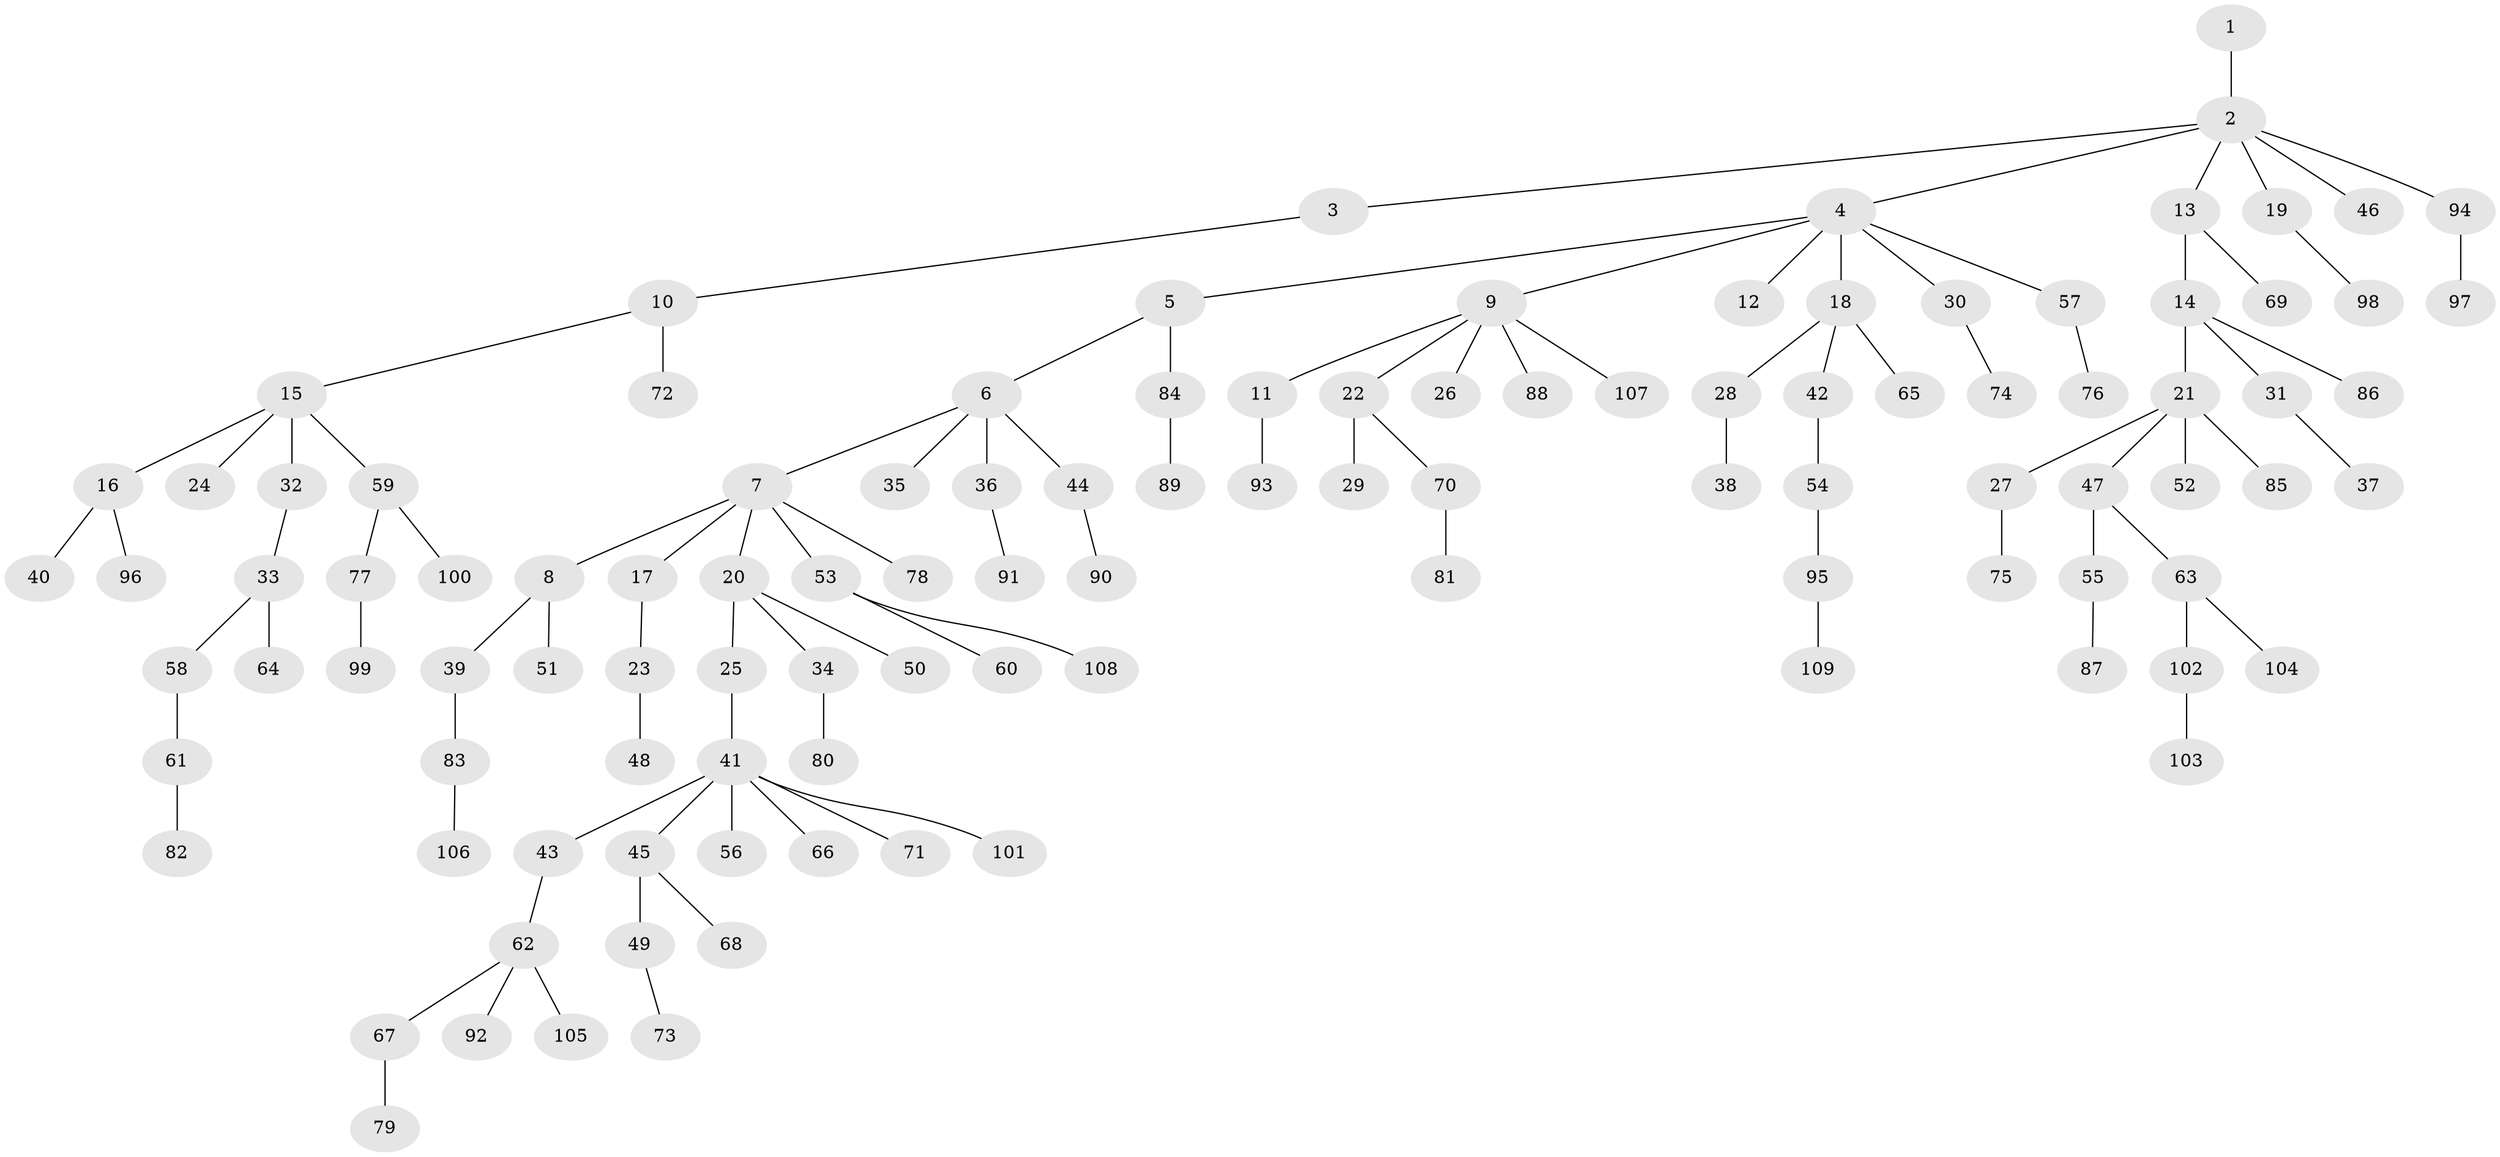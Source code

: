 // coarse degree distribution, {6: 0.04477611940298507, 2: 0.31343283582089554, 3: 0.08955223880597014, 4: 0.04477611940298507, 5: 0.029850746268656716, 1: 0.47761194029850745}
// Generated by graph-tools (version 1.1) at 2025/51/03/04/25 22:51:25]
// undirected, 109 vertices, 108 edges
graph export_dot {
  node [color=gray90,style=filled];
  1;
  2;
  3;
  4;
  5;
  6;
  7;
  8;
  9;
  10;
  11;
  12;
  13;
  14;
  15;
  16;
  17;
  18;
  19;
  20;
  21;
  22;
  23;
  24;
  25;
  26;
  27;
  28;
  29;
  30;
  31;
  32;
  33;
  34;
  35;
  36;
  37;
  38;
  39;
  40;
  41;
  42;
  43;
  44;
  45;
  46;
  47;
  48;
  49;
  50;
  51;
  52;
  53;
  54;
  55;
  56;
  57;
  58;
  59;
  60;
  61;
  62;
  63;
  64;
  65;
  66;
  67;
  68;
  69;
  70;
  71;
  72;
  73;
  74;
  75;
  76;
  77;
  78;
  79;
  80;
  81;
  82;
  83;
  84;
  85;
  86;
  87;
  88;
  89;
  90;
  91;
  92;
  93;
  94;
  95;
  96;
  97;
  98;
  99;
  100;
  101;
  102;
  103;
  104;
  105;
  106;
  107;
  108;
  109;
  1 -- 2;
  2 -- 3;
  2 -- 4;
  2 -- 13;
  2 -- 19;
  2 -- 46;
  2 -- 94;
  3 -- 10;
  4 -- 5;
  4 -- 9;
  4 -- 12;
  4 -- 18;
  4 -- 30;
  4 -- 57;
  5 -- 6;
  5 -- 84;
  6 -- 7;
  6 -- 35;
  6 -- 36;
  6 -- 44;
  7 -- 8;
  7 -- 17;
  7 -- 20;
  7 -- 53;
  7 -- 78;
  8 -- 39;
  8 -- 51;
  9 -- 11;
  9 -- 22;
  9 -- 26;
  9 -- 88;
  9 -- 107;
  10 -- 15;
  10 -- 72;
  11 -- 93;
  13 -- 14;
  13 -- 69;
  14 -- 21;
  14 -- 31;
  14 -- 86;
  15 -- 16;
  15 -- 24;
  15 -- 32;
  15 -- 59;
  16 -- 40;
  16 -- 96;
  17 -- 23;
  18 -- 28;
  18 -- 42;
  18 -- 65;
  19 -- 98;
  20 -- 25;
  20 -- 34;
  20 -- 50;
  21 -- 27;
  21 -- 47;
  21 -- 52;
  21 -- 85;
  22 -- 29;
  22 -- 70;
  23 -- 48;
  25 -- 41;
  27 -- 75;
  28 -- 38;
  30 -- 74;
  31 -- 37;
  32 -- 33;
  33 -- 58;
  33 -- 64;
  34 -- 80;
  36 -- 91;
  39 -- 83;
  41 -- 43;
  41 -- 45;
  41 -- 56;
  41 -- 66;
  41 -- 71;
  41 -- 101;
  42 -- 54;
  43 -- 62;
  44 -- 90;
  45 -- 49;
  45 -- 68;
  47 -- 55;
  47 -- 63;
  49 -- 73;
  53 -- 60;
  53 -- 108;
  54 -- 95;
  55 -- 87;
  57 -- 76;
  58 -- 61;
  59 -- 77;
  59 -- 100;
  61 -- 82;
  62 -- 67;
  62 -- 92;
  62 -- 105;
  63 -- 102;
  63 -- 104;
  67 -- 79;
  70 -- 81;
  77 -- 99;
  83 -- 106;
  84 -- 89;
  94 -- 97;
  95 -- 109;
  102 -- 103;
}

